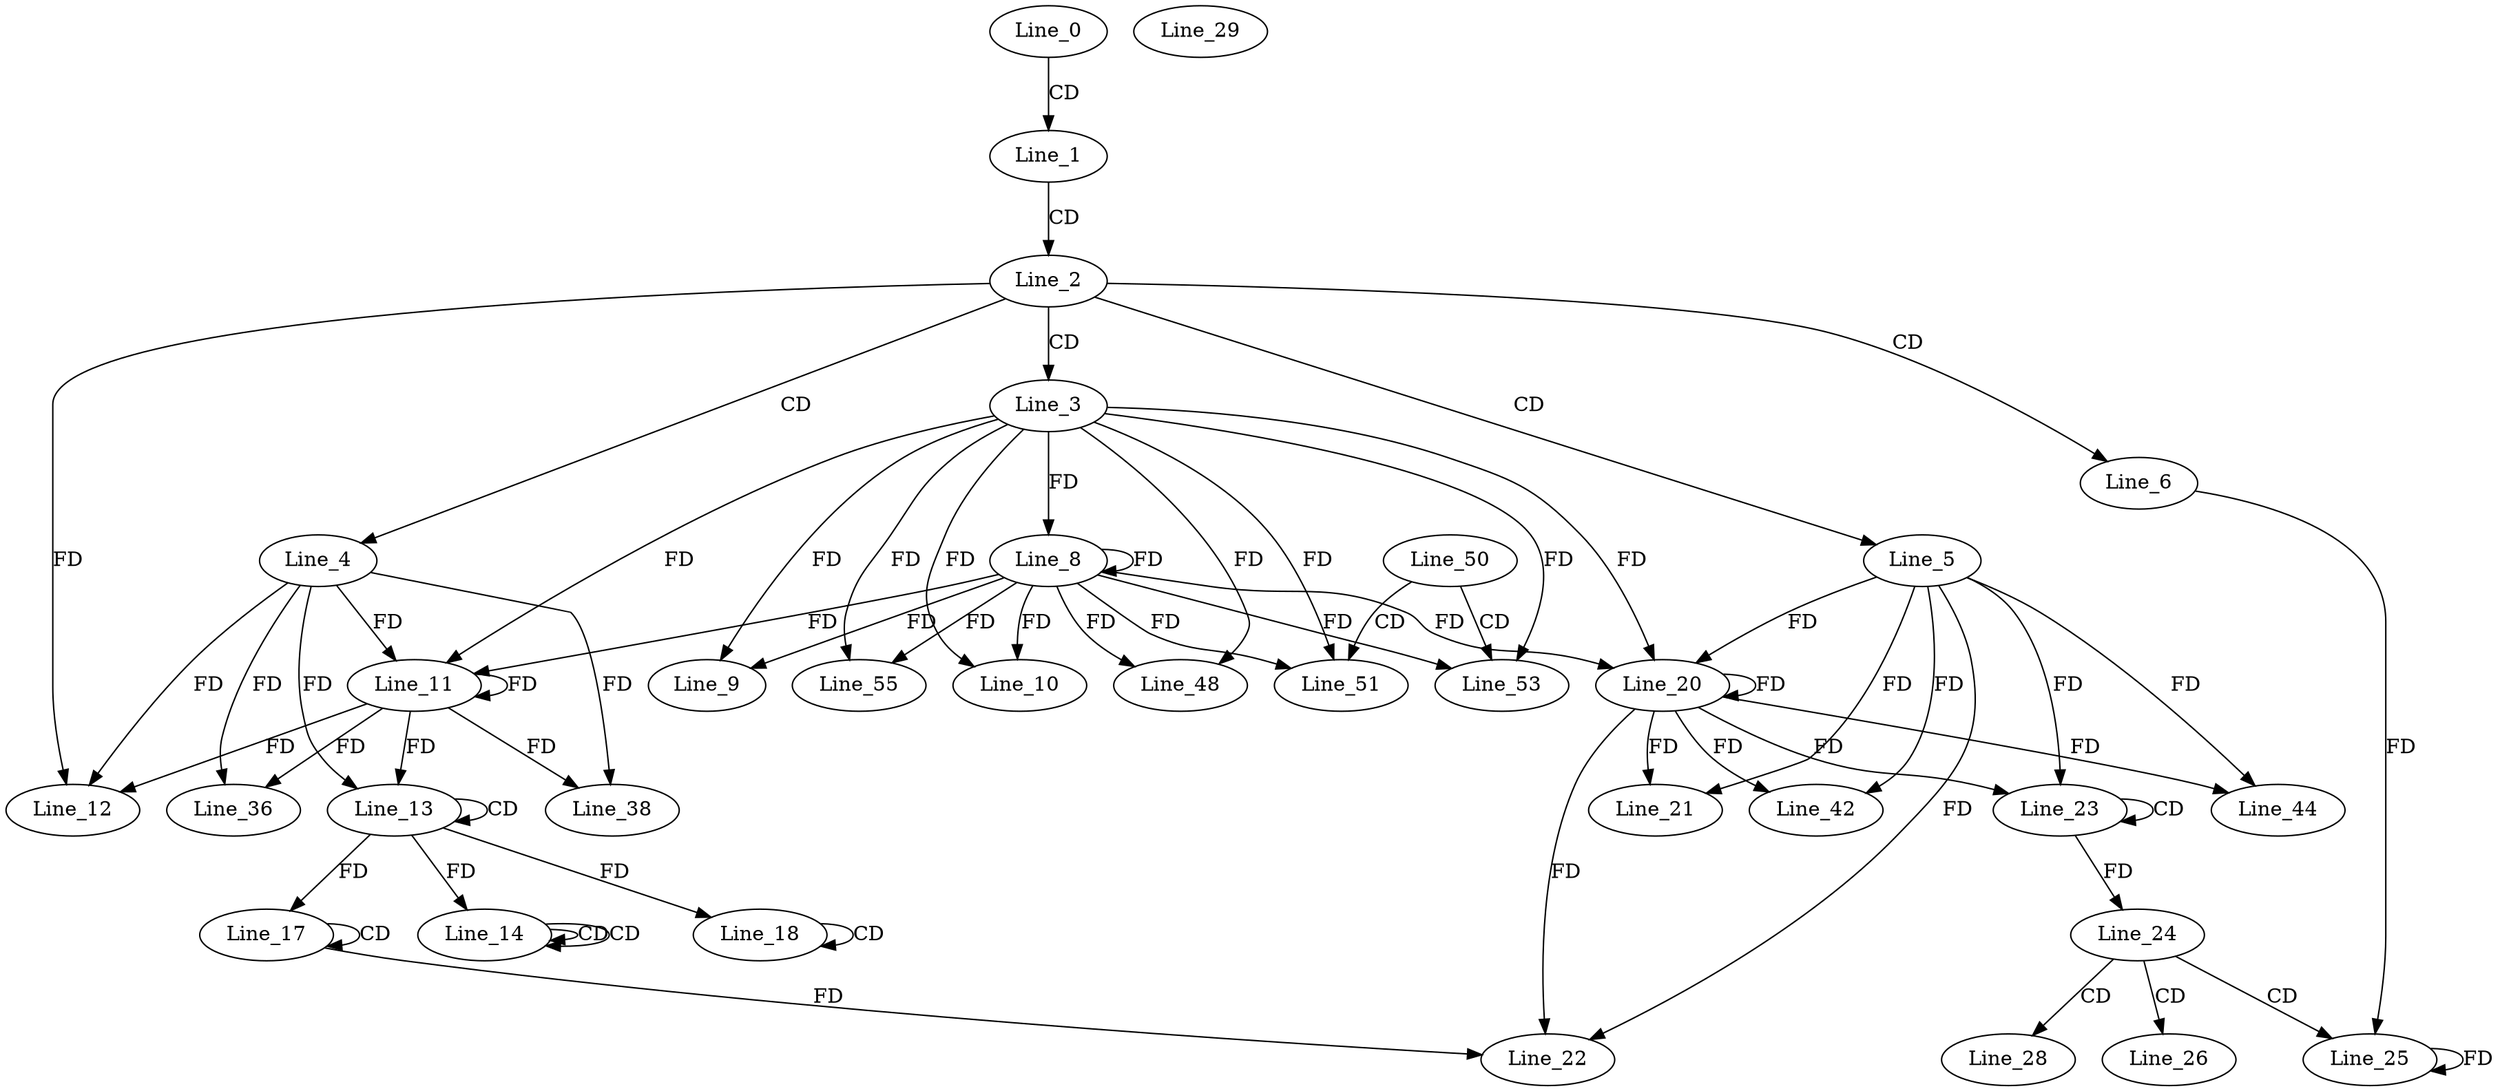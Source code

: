 digraph G {
  Line_0;
  Line_1;
  Line_2;
  Line_3;
  Line_4;
  Line_5;
  Line_6;
  Line_8;
  Line_8;
  Line_9;
  Line_10;
  Line_11;
  Line_11;
  Line_12;
  Line_13;
  Line_13;
  Line_14;
  Line_14;
  Line_14;
  Line_17;
  Line_17;
  Line_18;
  Line_18;
  Line_20;
  Line_20;
  Line_21;
  Line_22;
  Line_23;
  Line_23;
  Line_24;
  Line_25;
  Line_26;
  Line_28;
  Line_29;
  Line_36;
  Line_38;
  Line_42;
  Line_44;
  Line_48;
  Line_50;
  Line_51;
  Line_53;
  Line_55;
  Line_0 -> Line_1 [ label="CD" ];
  Line_1 -> Line_2 [ label="CD" ];
  Line_2 -> Line_3 [ label="CD" ];
  Line_2 -> Line_4 [ label="CD" ];
  Line_2 -> Line_5 [ label="CD" ];
  Line_2 -> Line_6 [ label="CD" ];
  Line_3 -> Line_8 [ label="FD" ];
  Line_8 -> Line_8 [ label="FD" ];
  Line_3 -> Line_9 [ label="FD" ];
  Line_8 -> Line_9 [ label="FD" ];
  Line_3 -> Line_10 [ label="FD" ];
  Line_8 -> Line_10 [ label="FD" ];
  Line_4 -> Line_11 [ label="FD" ];
  Line_11 -> Line_11 [ label="FD" ];
  Line_3 -> Line_11 [ label="FD" ];
  Line_8 -> Line_11 [ label="FD" ];
  Line_4 -> Line_12 [ label="FD" ];
  Line_11 -> Line_12 [ label="FD" ];
  Line_2 -> Line_12 [ label="FD" ];
  Line_13 -> Line_13 [ label="CD" ];
  Line_4 -> Line_13 [ label="FD" ];
  Line_11 -> Line_13 [ label="FD" ];
  Line_14 -> Line_14 [ label="CD" ];
  Line_14 -> Line_14 [ label="CD" ];
  Line_13 -> Line_14 [ label="FD" ];
  Line_17 -> Line_17 [ label="CD" ];
  Line_13 -> Line_17 [ label="FD" ];
  Line_18 -> Line_18 [ label="CD" ];
  Line_13 -> Line_18 [ label="FD" ];
  Line_5 -> Line_20 [ label="FD" ];
  Line_20 -> Line_20 [ label="FD" ];
  Line_3 -> Line_20 [ label="FD" ];
  Line_8 -> Line_20 [ label="FD" ];
  Line_5 -> Line_21 [ label="FD" ];
  Line_20 -> Line_21 [ label="FD" ];
  Line_5 -> Line_22 [ label="FD" ];
  Line_20 -> Line_22 [ label="FD" ];
  Line_17 -> Line_22 [ label="FD" ];
  Line_23 -> Line_23 [ label="CD" ];
  Line_5 -> Line_23 [ label="FD" ];
  Line_20 -> Line_23 [ label="FD" ];
  Line_23 -> Line_24 [ label="FD" ];
  Line_24 -> Line_25 [ label="CD" ];
  Line_6 -> Line_25 [ label="FD" ];
  Line_25 -> Line_25 [ label="FD" ];
  Line_24 -> Line_26 [ label="CD" ];
  Line_24 -> Line_28 [ label="CD" ];
  Line_4 -> Line_36 [ label="FD" ];
  Line_11 -> Line_36 [ label="FD" ];
  Line_4 -> Line_38 [ label="FD" ];
  Line_11 -> Line_38 [ label="FD" ];
  Line_5 -> Line_42 [ label="FD" ];
  Line_20 -> Line_42 [ label="FD" ];
  Line_5 -> Line_44 [ label="FD" ];
  Line_20 -> Line_44 [ label="FD" ];
  Line_3 -> Line_48 [ label="FD" ];
  Line_8 -> Line_48 [ label="FD" ];
  Line_50 -> Line_51 [ label="CD" ];
  Line_3 -> Line_51 [ label="FD" ];
  Line_8 -> Line_51 [ label="FD" ];
  Line_50 -> Line_53 [ label="CD" ];
  Line_3 -> Line_53 [ label="FD" ];
  Line_8 -> Line_53 [ label="FD" ];
  Line_3 -> Line_55 [ label="FD" ];
  Line_8 -> Line_55 [ label="FD" ];
}
